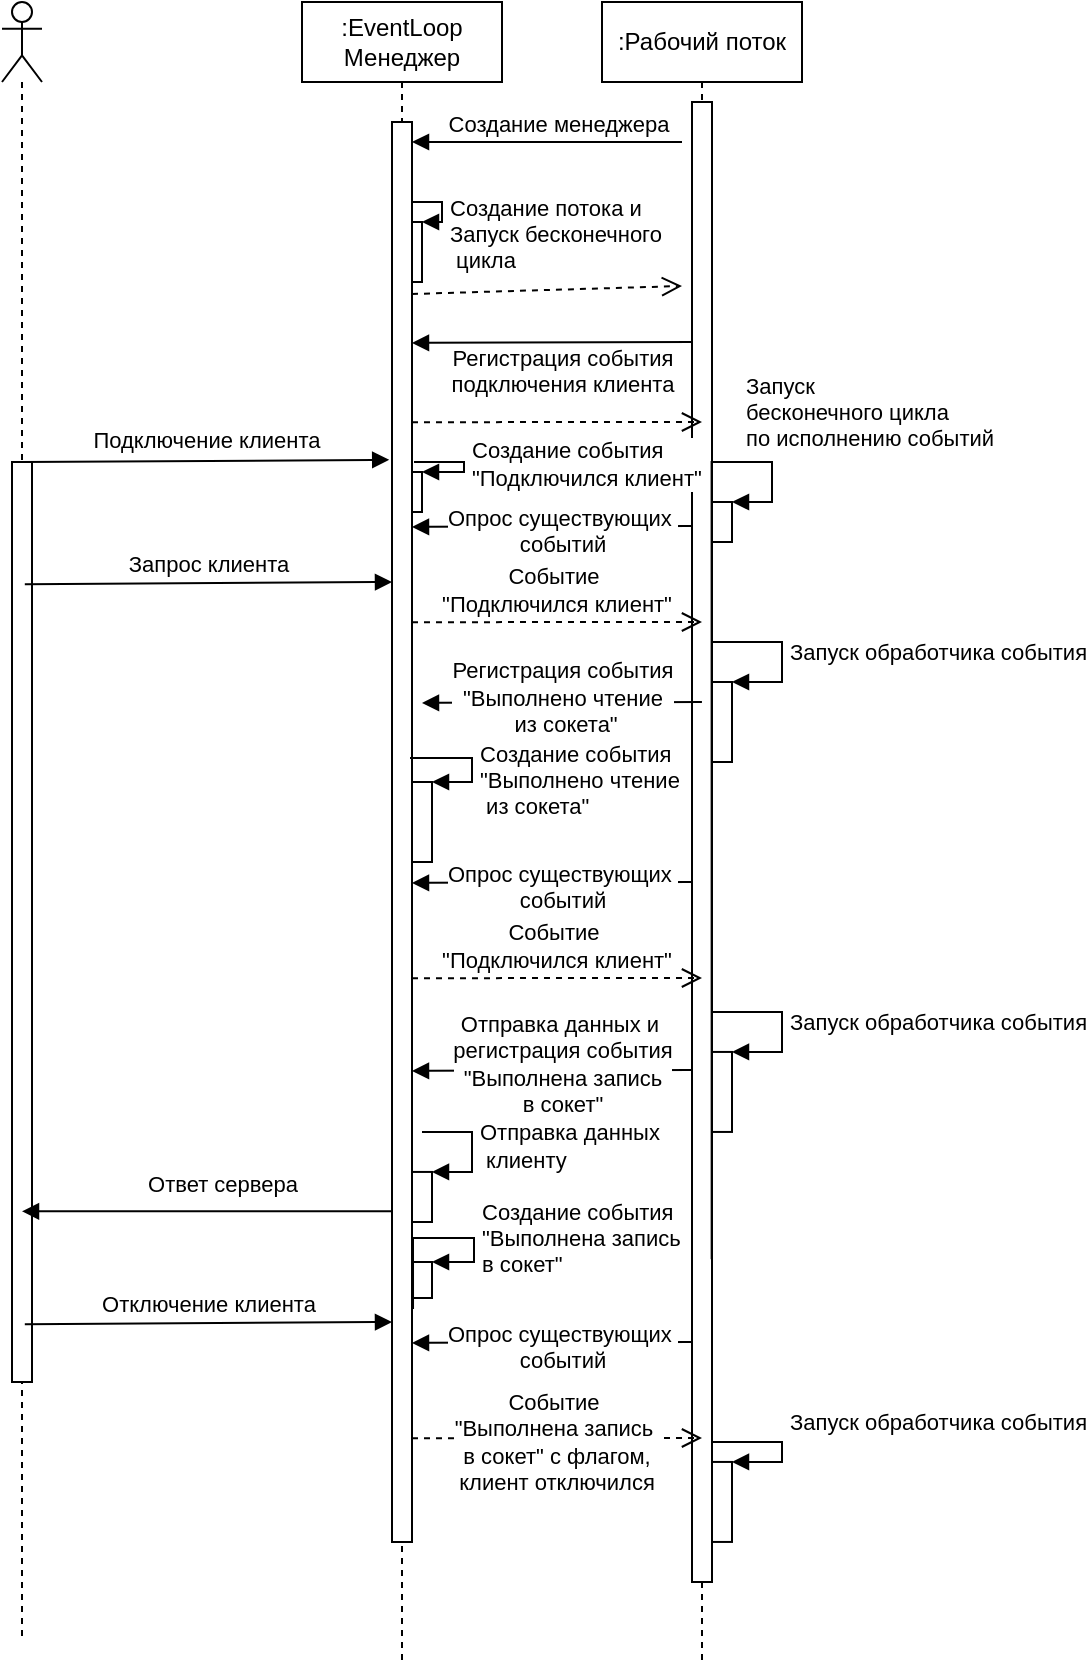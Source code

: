 <mxfile version="14.0.1" type="device"><diagram id="4orqYiMGghpc8_BbPhrT" name="Page-1"><mxGraphModel dx="1129" dy="772" grid="1" gridSize="10" guides="1" tooltips="1" connect="1" arrows="1" fold="1" page="1" pageScale="1" pageWidth="827" pageHeight="1169" math="0" shadow="0"><root><mxCell id="0"/><mxCell id="1" parent="0"/><mxCell id="TXWifukmZ1ynLQooar6--5" value=":EventLoop Менеджер" style="shape=umlLifeline;perimeter=lifelinePerimeter;whiteSpace=wrap;html=1;container=1;collapsible=0;recursiveResize=0;outlineConnect=0;" vertex="1" parent="1"><mxGeometry x="270" y="50" width="100" height="830" as="geometry"/></mxCell><mxCell id="TXWifukmZ1ynLQooar6--11" value="" style="html=1;points=[];perimeter=orthogonalPerimeter;" vertex="1" parent="TXWifukmZ1ynLQooar6--5"><mxGeometry x="50" y="110" width="10" height="30" as="geometry"/></mxCell><mxCell id="TXWifukmZ1ynLQooar6--12" value="Создание потока и&amp;nbsp;&lt;br&gt;&lt;span style=&quot;font-family: &amp;#34;helvetica&amp;#34;&quot;&gt;Запуск бесконечного&lt;br&gt;&amp;nbsp;цикла&lt;/span&gt;" style="edgeStyle=orthogonalEdgeStyle;html=1;align=left;spacingLeft=2;endArrow=block;rounded=0;entryX=1;entryY=0;" edge="1" target="TXWifukmZ1ynLQooar6--11" parent="TXWifukmZ1ynLQooar6--5"><mxGeometry x="0.467" y="-10" relative="1" as="geometry"><mxPoint x="55" y="80" as="sourcePoint"/><Array as="points"><mxPoint x="55" y="100"/><mxPoint x="70" y="100"/><mxPoint x="70" y="110"/></Array><mxPoint x="10" y="10" as="offset"/></mxGeometry></mxCell><mxCell id="TXWifukmZ1ynLQooar6--6" value=":Рабочий поток" style="shape=umlLifeline;perimeter=lifelinePerimeter;whiteSpace=wrap;html=1;container=1;collapsible=0;recursiveResize=0;outlineConnect=0;" vertex="1" parent="1"><mxGeometry x="420" y="50" width="100" height="830" as="geometry"/></mxCell><mxCell id="TXWifukmZ1ynLQooar6--10" value="" style="html=1;points=[];perimeter=orthogonalPerimeter;" vertex="1" parent="TXWifukmZ1ynLQooar6--6"><mxGeometry x="45" y="50" width="10" height="740" as="geometry"/></mxCell><mxCell id="TXWifukmZ1ynLQooar6--17" value="" style="html=1;points=[];perimeter=orthogonalPerimeter;" vertex="1" parent="TXWifukmZ1ynLQooar6--6"><mxGeometry x="55" y="250" width="10" height="20" as="geometry"/></mxCell><mxCell id="TXWifukmZ1ynLQooar6--18" value="Запуск&lt;br&gt;бесконечного цикла&lt;br&gt;по исполнению событий" style="edgeStyle=orthogonalEdgeStyle;html=1;align=left;spacingLeft=2;endArrow=block;rounded=0;entryX=1;entryY=0;exitX=0.983;exitY=0.782;exitDx=0;exitDy=0;exitPerimeter=0;" edge="1" target="TXWifukmZ1ynLQooar6--17" parent="TXWifukmZ1ynLQooar6--6" source="TXWifukmZ1ynLQooar6--10"><mxGeometry x="0.756" y="25" relative="1" as="geometry"><mxPoint x="60" y="230" as="sourcePoint"/><Array as="points"><mxPoint x="85" y="230"/><mxPoint x="85" y="250"/></Array><mxPoint as="offset"/></mxGeometry></mxCell><mxCell id="TXWifukmZ1ynLQooar6--8" value="Создание менеджера" style="html=1;verticalAlign=bottom;endArrow=block;entryX=1;entryY=0;" edge="1" parent="1"><mxGeometry x="-0.084" relative="1" as="geometry"><mxPoint x="460" y="120" as="sourcePoint"/><mxPoint x="325" y="120.0" as="targetPoint"/><mxPoint as="offset"/></mxGeometry></mxCell><mxCell id="TXWifukmZ1ynLQooar6--9" value="" style="html=1;verticalAlign=bottom;endArrow=open;dashed=1;endSize=8;exitX=1;exitY=0.95;" edge="1" parent="1"><mxGeometry x="0.044" y="-14" relative="1" as="geometry"><mxPoint x="460" y="192" as="targetPoint"/><mxPoint x="325" y="196" as="sourcePoint"/><mxPoint as="offset"/></mxGeometry></mxCell><mxCell id="TXWifukmZ1ynLQooar6--15" value="Регистрация события&lt;br&gt;подключения клиента" style="html=1;verticalAlign=bottom;endArrow=block;entryX=1;entryY=0;exitX=-0.004;exitY=0.085;exitDx=0;exitDy=0;exitPerimeter=0;" edge="1" parent="1"><mxGeometry x="-0.07" y="30" relative="1" as="geometry"><mxPoint x="464.96" y="220" as="sourcePoint"/><mxPoint x="325" y="220.45" as="targetPoint"/><mxPoint as="offset"/></mxGeometry></mxCell><mxCell id="TXWifukmZ1ynLQooar6--16" value="" style="html=1;verticalAlign=bottom;endArrow=open;dashed=1;endSize=8;exitX=1;exitY=0.95;entryX=0.5;entryY=0.417;entryDx=0;entryDy=0;entryPerimeter=0;" edge="1" parent="1"><mxGeometry x="0.044" y="-14" relative="1" as="geometry"><mxPoint x="470" y="260" as="targetPoint"/><mxPoint x="325" y="260.09" as="sourcePoint"/><mxPoint as="offset"/></mxGeometry></mxCell><mxCell id="TXWifukmZ1ynLQooar6--19" value="" style="shape=umlLifeline;participant=umlActor;perimeter=lifelinePerimeter;whiteSpace=wrap;html=1;container=1;collapsible=0;recursiveResize=0;verticalAlign=top;spacingTop=36;outlineConnect=0;" vertex="1" parent="1"><mxGeometry x="120" y="50" width="20" height="820" as="geometry"/></mxCell><mxCell id="TXWifukmZ1ynLQooar6--20" value="" style="html=1;points=[];perimeter=orthogonalPerimeter;" vertex="1" parent="TXWifukmZ1ynLQooar6--19"><mxGeometry x="5" y="230" width="10" height="460" as="geometry"/></mxCell><mxCell id="TXWifukmZ1ynLQooar6--23" value="Подключение клиента" style="html=1;verticalAlign=bottom;endArrow=block;exitX=-0.004;exitY=0.085;exitDx=0;exitDy=0;exitPerimeter=0;entryX=-0.14;entryY=-0.012;entryDx=0;entryDy=0;entryPerimeter=0;" edge="1" parent="1"><mxGeometry x="-0.0" y="1" relative="1" as="geometry"><mxPoint x="130.0" y="280" as="sourcePoint"/><mxPoint x="313.6" y="278.92" as="targetPoint"/><mxPoint as="offset"/></mxGeometry></mxCell><mxCell id="TXWifukmZ1ynLQooar6--27" value="" style="html=1;points=[];perimeter=orthogonalPerimeter;" vertex="1" parent="1"><mxGeometry x="325" y="285" width="5" height="20" as="geometry"/></mxCell><mxCell id="TXWifukmZ1ynLQooar6--28" value="Создание события&lt;br&gt;&quot;Подключился клиент&quot;" style="edgeStyle=orthogonalEdgeStyle;html=1;align=left;spacingLeft=2;endArrow=block;rounded=0;entryX=1;entryY=0;" edge="1" target="TXWifukmZ1ynLQooar6--27" parent="1"><mxGeometry relative="1" as="geometry"><mxPoint x="326" y="280" as="sourcePoint"/><Array as="points"><mxPoint x="351" y="280"/></Array></mxGeometry></mxCell><mxCell id="TXWifukmZ1ynLQooar6--29" value="Опрос существующих&amp;nbsp;&lt;br&gt;событий" style="html=1;verticalAlign=bottom;endArrow=block;entryX=1;entryY=0;exitX=-0.004;exitY=0.085;exitDx=0;exitDy=0;exitPerimeter=0;" edge="1" parent="1"><mxGeometry x="-0.071" y="18" relative="1" as="geometry"><mxPoint x="464.96" y="312" as="sourcePoint"/><mxPoint x="325" y="312.45" as="targetPoint"/><mxPoint as="offset"/></mxGeometry></mxCell><mxCell id="TXWifukmZ1ynLQooar6--30" value="" style="html=1;verticalAlign=bottom;endArrow=open;dashed=1;endSize=8;exitX=1;exitY=0.95;entryX=0.5;entryY=0.417;entryDx=0;entryDy=0;entryPerimeter=0;" edge="1" parent="1"><mxGeometry x="0.044" y="-14" relative="1" as="geometry"><mxPoint x="470" y="360" as="targetPoint"/><mxPoint x="325" y="360.09" as="sourcePoint"/><mxPoint as="offset"/></mxGeometry></mxCell><mxCell id="TXWifukmZ1ynLQooar6--31" value="Событие&amp;nbsp;&lt;br&gt;&quot;Подключился клиент&quot;" style="edgeLabel;html=1;align=center;verticalAlign=middle;resizable=0;points=[];" vertex="1" connectable="0" parent="TXWifukmZ1ynLQooar6--30"><mxGeometry x="-0.17" relative="1" as="geometry"><mxPoint x="12" y="-16.05" as="offset"/></mxGeometry></mxCell><mxCell id="TXWifukmZ1ynLQooar6--32" value="" style="html=1;points=[];perimeter=orthogonalPerimeter;" vertex="1" parent="1"><mxGeometry x="475" y="390" width="10" height="40" as="geometry"/></mxCell><mxCell id="TXWifukmZ1ynLQooar6--33" value="Запуск обработчика события" style="edgeStyle=orthogonalEdgeStyle;html=1;align=left;spacingLeft=2;endArrow=block;rounded=0;entryX=1;entryY=0;" edge="1" target="TXWifukmZ1ynLQooar6--32" parent="1" source="TXWifukmZ1ynLQooar6--10"><mxGeometry relative="1" as="geometry"><mxPoint x="480" y="370" as="sourcePoint"/><Array as="points"><mxPoint x="510" y="370"/><mxPoint x="510" y="390"/></Array></mxGeometry></mxCell><mxCell id="TXWifukmZ1ynLQooar6--34" value="" style="html=1;points=[];perimeter=orthogonalPerimeter;" vertex="1" parent="1"><mxGeometry x="315" y="110" width="10" height="710" as="geometry"/></mxCell><mxCell id="TXWifukmZ1ynLQooar6--35" value="Регистрация события&lt;br&gt;&quot;Выполнено чтение&lt;br&gt;&amp;nbsp;из сокета&quot;" style="html=1;verticalAlign=bottom;endArrow=block;entryX=1;entryY=0;exitX=-0.004;exitY=0.085;exitDx=0;exitDy=0;exitPerimeter=0;" edge="1" parent="1"><mxGeometry x="0.001" y="20" relative="1" as="geometry"><mxPoint x="469.96" y="400" as="sourcePoint"/><mxPoint x="330" y="400.45" as="targetPoint"/><mxPoint as="offset"/></mxGeometry></mxCell><mxCell id="TXWifukmZ1ynLQooar6--36" value="Запрос клиента" style="html=1;verticalAlign=bottom;endArrow=block;exitX=-0.004;exitY=0.085;exitDx=0;exitDy=0;exitPerimeter=0;entryX=-0.14;entryY=-0.012;entryDx=0;entryDy=0;entryPerimeter=0;" edge="1" parent="1"><mxGeometry x="-0.0" y="1" relative="1" as="geometry"><mxPoint x="131.4" y="341.08" as="sourcePoint"/><mxPoint x="315.0" y="340" as="targetPoint"/><mxPoint as="offset"/></mxGeometry></mxCell><mxCell id="TXWifukmZ1ynLQooar6--37" value="" style="html=1;points=[];perimeter=orthogonalPerimeter;" vertex="1" parent="1"><mxGeometry x="325" y="440" width="10" height="40" as="geometry"/></mxCell><mxCell id="TXWifukmZ1ynLQooar6--38" value="Создание события&lt;br&gt;&lt;span style=&quot;text-align: center&quot;&gt;&quot;Выполнено чтение&lt;/span&gt;&lt;br style=&quot;text-align: center&quot;&gt;&lt;span style=&quot;text-align: center&quot;&gt;&amp;nbsp;из сокета&quot;&lt;/span&gt;" style="edgeStyle=orthogonalEdgeStyle;html=1;align=left;spacingLeft=2;endArrow=block;rounded=0;entryX=1;entryY=0;" edge="1" target="TXWifukmZ1ynLQooar6--37" parent="1"><mxGeometry x="0.341" relative="1" as="geometry"><mxPoint x="324" y="428" as="sourcePoint"/><Array as="points"><mxPoint x="324" y="428"/><mxPoint x="355" y="428"/><mxPoint x="355" y="440"/></Array><mxPoint as="offset"/></mxGeometry></mxCell><mxCell id="TXWifukmZ1ynLQooar6--39" value="Опрос существующих&amp;nbsp;&lt;br&gt;событий" style="html=1;verticalAlign=bottom;endArrow=block;entryX=1;entryY=0;exitX=-0.004;exitY=0.085;exitDx=0;exitDy=0;exitPerimeter=0;" edge="1" parent="1"><mxGeometry x="-0.071" y="18" relative="1" as="geometry"><mxPoint x="464.96" y="490" as="sourcePoint"/><mxPoint x="325" y="490.45" as="targetPoint"/><mxPoint as="offset"/></mxGeometry></mxCell><mxCell id="TXWifukmZ1ynLQooar6--40" value="" style="html=1;verticalAlign=bottom;endArrow=open;dashed=1;endSize=8;exitX=1;exitY=0.95;entryX=0.5;entryY=0.417;entryDx=0;entryDy=0;entryPerimeter=0;" edge="1" parent="1"><mxGeometry x="0.044" y="-14" relative="1" as="geometry"><mxPoint x="470" y="538" as="targetPoint"/><mxPoint x="325" y="538.09" as="sourcePoint"/><mxPoint as="offset"/></mxGeometry></mxCell><mxCell id="TXWifukmZ1ynLQooar6--41" value="Событие&amp;nbsp;&lt;br&gt;&quot;Подключился клиент&quot;" style="edgeLabel;html=1;align=center;verticalAlign=middle;resizable=0;points=[];" vertex="1" connectable="0" parent="TXWifukmZ1ynLQooar6--40"><mxGeometry x="-0.17" relative="1" as="geometry"><mxPoint x="12" y="-16.05" as="offset"/></mxGeometry></mxCell><mxCell id="TXWifukmZ1ynLQooar6--42" value="" style="html=1;points=[];perimeter=orthogonalPerimeter;" vertex="1" parent="1"><mxGeometry x="475" y="574.97" width="10" height="40" as="geometry"/></mxCell><mxCell id="TXWifukmZ1ynLQooar6--43" value="Запуск обработчика события" style="edgeStyle=orthogonalEdgeStyle;html=1;align=left;spacingLeft=2;endArrow=block;rounded=0;entryX=1;entryY=0;" edge="1" parent="1" target="TXWifukmZ1ynLQooar6--42"><mxGeometry relative="1" as="geometry"><mxPoint x="475" y="555.004" as="sourcePoint"/><Array as="points"><mxPoint x="510" y="554.97"/><mxPoint x="510" y="574.97"/></Array></mxGeometry></mxCell><mxCell id="TXWifukmZ1ynLQooar6--45" value="Отправка данных и&amp;nbsp;&lt;br&gt;регистрация события&lt;br&gt;&quot;Выполнена запись &lt;br&gt;в сокет&quot;" style="html=1;verticalAlign=bottom;endArrow=block;entryX=1;entryY=0;exitX=-0.004;exitY=0.085;exitDx=0;exitDy=0;exitPerimeter=0;" edge="1" parent="1"><mxGeometry x="-0.07" y="26" relative="1" as="geometry"><mxPoint x="464.96" y="584" as="sourcePoint"/><mxPoint x="325" y="584.45" as="targetPoint"/><mxPoint as="offset"/></mxGeometry></mxCell><mxCell id="TXWifukmZ1ynLQooar6--46" value="" style="html=1;points=[];perimeter=orthogonalPerimeter;" vertex="1" parent="1"><mxGeometry x="325" y="634.97" width="10" height="25.03" as="geometry"/></mxCell><mxCell id="TXWifukmZ1ynLQooar6--47" value="Отправка данных&lt;br&gt;&amp;nbsp;клиенту" style="edgeStyle=orthogonalEdgeStyle;html=1;align=left;spacingLeft=2;endArrow=block;rounded=0;entryX=1;entryY=0;" edge="1" target="TXWifukmZ1ynLQooar6--46" parent="1"><mxGeometry relative="1" as="geometry"><mxPoint x="330" y="614.97" as="sourcePoint"/><Array as="points"><mxPoint x="355" y="614.97"/></Array></mxGeometry></mxCell><mxCell id="TXWifukmZ1ynLQooar6--48" value="Ответ сервера" style="html=1;verticalAlign=bottom;endArrow=block;exitX=-0.004;exitY=0.085;exitDx=0;exitDy=0;exitPerimeter=0;" edge="1" parent="1" target="TXWifukmZ1ynLQooar6--19"><mxGeometry x="-0.081" y="-5" relative="1" as="geometry"><mxPoint x="315.0" y="654.68" as="sourcePoint"/><mxPoint x="175.04" y="655.13" as="targetPoint"/><mxPoint as="offset"/></mxGeometry></mxCell><mxCell id="TXWifukmZ1ynLQooar6--49" value="" style="html=1;points=[];perimeter=orthogonalPerimeter;" vertex="1" parent="1"><mxGeometry x="325" y="680" width="10" height="18" as="geometry"/></mxCell><mxCell id="TXWifukmZ1ynLQooar6--50" value="Создание события&lt;br&gt;&lt;span style=&quot;text-align: center&quot;&gt;&quot;&lt;/span&gt;&lt;span style=&quot;text-align: center&quot;&gt;Выполнена запись &lt;br&gt;в сокет&quot;&lt;/span&gt;" style="edgeStyle=orthogonalEdgeStyle;html=1;align=left;spacingLeft=2;endArrow=block;rounded=0;entryX=1;entryY=0;exitX=1.052;exitY=0.836;exitDx=0;exitDy=0;exitPerimeter=0;" edge="1" parent="1" target="TXWifukmZ1ynLQooar6--49" source="TXWifukmZ1ynLQooar6--34"><mxGeometry x="0.341" relative="1" as="geometry"><mxPoint x="325" y="680" as="sourcePoint"/><Array as="points"><mxPoint x="356" y="668"/><mxPoint x="356" y="680"/></Array><mxPoint as="offset"/></mxGeometry></mxCell><mxCell id="TXWifukmZ1ynLQooar6--51" value="Опрос существующих&amp;nbsp;&lt;br&gt;событий" style="html=1;verticalAlign=bottom;endArrow=block;entryX=1;entryY=0;exitX=-0.004;exitY=0.085;exitDx=0;exitDy=0;exitPerimeter=0;" edge="1" parent="1"><mxGeometry x="-0.071" y="18" relative="1" as="geometry"><mxPoint x="464.96" y="720" as="sourcePoint"/><mxPoint x="325" y="720.45" as="targetPoint"/><mxPoint as="offset"/></mxGeometry></mxCell><mxCell id="TXWifukmZ1ynLQooar6--52" value="" style="html=1;verticalAlign=bottom;endArrow=open;dashed=1;endSize=8;exitX=1;exitY=0.95;entryX=0.5;entryY=0.417;entryDx=0;entryDy=0;entryPerimeter=0;" edge="1" parent="1"><mxGeometry x="0.044" y="-14" relative="1" as="geometry"><mxPoint x="470" y="768" as="targetPoint"/><mxPoint x="325" y="768.09" as="sourcePoint"/><mxPoint as="offset"/></mxGeometry></mxCell><mxCell id="TXWifukmZ1ynLQooar6--53" value="Событие&amp;nbsp;&lt;br&gt;&quot;Выполнена запись&amp;nbsp;&lt;br&gt;в сокет&quot; с флагом,&lt;br&gt;клиент отключился" style="edgeLabel;html=1;align=center;verticalAlign=middle;resizable=0;points=[];" vertex="1" connectable="0" parent="TXWifukmZ1ynLQooar6--52"><mxGeometry x="-0.17" relative="1" as="geometry"><mxPoint x="12" y="1.95" as="offset"/></mxGeometry></mxCell><mxCell id="TXWifukmZ1ynLQooar6--54" value="" style="html=1;points=[];perimeter=orthogonalPerimeter;" vertex="1" parent="1"><mxGeometry x="475" y="779.97" width="10" height="40" as="geometry"/></mxCell><mxCell id="TXWifukmZ1ynLQooar6--55" value="Запуск обработчика события" style="edgeStyle=orthogonalEdgeStyle;html=1;align=left;spacingLeft=2;endArrow=block;rounded=0;entryX=1;entryY=0;" edge="1" parent="1" target="TXWifukmZ1ynLQooar6--54"><mxGeometry x="0.125" y="-10" relative="1" as="geometry"><mxPoint x="475" y="760.004" as="sourcePoint"/><Array as="points"><mxPoint x="475" y="770"/><mxPoint x="510" y="770"/><mxPoint x="510" y="780"/></Array><mxPoint x="10" y="-10" as="offset"/></mxGeometry></mxCell><mxCell id="TXWifukmZ1ynLQooar6--56" value="Отключение клиента" style="html=1;verticalAlign=bottom;endArrow=block;exitX=-0.004;exitY=0.085;exitDx=0;exitDy=0;exitPerimeter=0;entryX=-0.14;entryY=-0.012;entryDx=0;entryDy=0;entryPerimeter=0;" edge="1" parent="1"><mxGeometry x="-0.0" y="1" relative="1" as="geometry"><mxPoint x="131.4" y="711.08" as="sourcePoint"/><mxPoint x="315.0" y="710.0" as="targetPoint"/><mxPoint as="offset"/></mxGeometry></mxCell></root></mxGraphModel></diagram></mxfile>